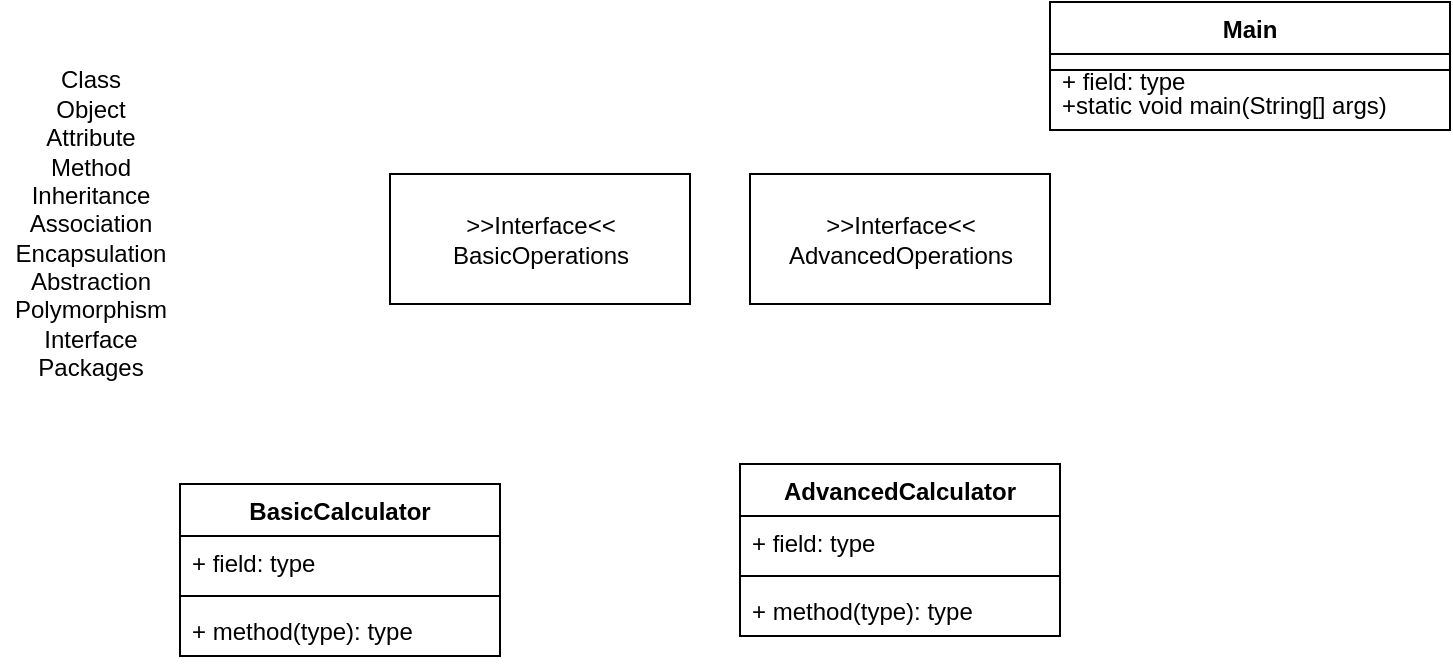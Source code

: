 <mxfile version="14.5.4" type="github">
  <diagram id="C5RBs43oDa-KdzZeNtuy" name="Page-1">
    <mxGraphModel dx="1164" dy="635" grid="1" gridSize="10" guides="1" tooltips="1" connect="1" arrows="1" fold="1" page="1" pageScale="1" pageWidth="827" pageHeight="1169" math="0" shadow="0">
      <root>
        <mxCell id="WIyWlLk6GJQsqaUBKTNV-0" />
        <mxCell id="WIyWlLk6GJQsqaUBKTNV-1" parent="WIyWlLk6GJQsqaUBKTNV-0" />
        <mxCell id="FY832Te5Y5AnzOvyW6PR-1" value="Class&lt;br&gt;Object&lt;br&gt;Attribute&lt;br&gt;Method&lt;br&gt;Inheritance&lt;br&gt;Association&lt;br&gt;Encapsulation&lt;br&gt;Abstraction&lt;br&gt;Polymorphism&lt;br&gt;Interface&lt;br&gt;Packages&lt;br&gt;" style="text;html=1;align=center;verticalAlign=middle;resizable=0;points=[];autosize=1;" vertex="1" parent="WIyWlLk6GJQsqaUBKTNV-1">
          <mxGeometry x="25" y="140" width="90" height="160" as="geometry" />
        </mxCell>
        <mxCell id="FY832Te5Y5AnzOvyW6PR-34" value="&amp;gt;&amp;gt;Interface&amp;lt;&amp;lt;&lt;br&gt;AdvancedOperations&lt;br&gt;" style="html=1;" vertex="1" parent="WIyWlLk6GJQsqaUBKTNV-1">
          <mxGeometry x="400" y="195" width="150" height="65" as="geometry" />
        </mxCell>
        <mxCell id="FY832Te5Y5AnzOvyW6PR-35" value="&amp;gt;&amp;gt;Interface&amp;lt;&amp;lt;&lt;br&gt;BasicOperations&lt;br&gt;" style="html=1;noLabel=0;comic=0;backgroundOutline=0;container=0;" vertex="1" parent="WIyWlLk6GJQsqaUBKTNV-1">
          <mxGeometry x="220" y="195" width="150" height="65" as="geometry" />
        </mxCell>
        <mxCell id="FY832Te5Y5AnzOvyW6PR-38" value="BasicCalculator&#xa;" style="swimlane;fontStyle=1;align=center;verticalAlign=top;childLayout=stackLayout;horizontal=1;startSize=26;horizontalStack=0;resizeParent=1;resizeParentMax=0;resizeLast=0;collapsible=1;marginBottom=0;comic=0;" vertex="1" parent="WIyWlLk6GJQsqaUBKTNV-1">
          <mxGeometry x="115" y="350" width="160" height="86" as="geometry" />
        </mxCell>
        <mxCell id="FY832Te5Y5AnzOvyW6PR-39" value="+ field: type" style="text;strokeColor=none;fillColor=none;align=left;verticalAlign=top;spacingLeft=4;spacingRight=4;overflow=hidden;rotatable=0;points=[[0,0.5],[1,0.5]];portConstraint=eastwest;" vertex="1" parent="FY832Te5Y5AnzOvyW6PR-38">
          <mxGeometry y="26" width="160" height="26" as="geometry" />
        </mxCell>
        <mxCell id="FY832Te5Y5AnzOvyW6PR-40" value="" style="line;strokeWidth=1;fillColor=none;align=left;verticalAlign=middle;spacingTop=-1;spacingLeft=3;spacingRight=3;rotatable=0;labelPosition=right;points=[];portConstraint=eastwest;" vertex="1" parent="FY832Te5Y5AnzOvyW6PR-38">
          <mxGeometry y="52" width="160" height="8" as="geometry" />
        </mxCell>
        <mxCell id="FY832Te5Y5AnzOvyW6PR-41" value="+ method(type): type" style="text;strokeColor=none;fillColor=none;align=left;verticalAlign=top;spacingLeft=4;spacingRight=4;overflow=hidden;rotatable=0;points=[[0,0.5],[1,0.5]];portConstraint=eastwest;" vertex="1" parent="FY832Te5Y5AnzOvyW6PR-38">
          <mxGeometry y="60" width="160" height="26" as="geometry" />
        </mxCell>
        <mxCell id="FY832Te5Y5AnzOvyW6PR-46" value="AdvancedCalculator&#xa;" style="swimlane;fontStyle=1;align=center;verticalAlign=top;childLayout=stackLayout;horizontal=1;startSize=26;horizontalStack=0;resizeParent=1;resizeParentMax=0;resizeLast=0;collapsible=1;marginBottom=0;comic=0;" vertex="1" parent="WIyWlLk6GJQsqaUBKTNV-1">
          <mxGeometry x="395" y="340" width="160" height="86" as="geometry" />
        </mxCell>
        <mxCell id="FY832Te5Y5AnzOvyW6PR-47" value="+ field: type" style="text;strokeColor=none;fillColor=none;align=left;verticalAlign=top;spacingLeft=4;spacingRight=4;overflow=hidden;rotatable=0;points=[[0,0.5],[1,0.5]];portConstraint=eastwest;" vertex="1" parent="FY832Te5Y5AnzOvyW6PR-46">
          <mxGeometry y="26" width="160" height="26" as="geometry" />
        </mxCell>
        <mxCell id="FY832Te5Y5AnzOvyW6PR-48" value="" style="line;strokeWidth=1;fillColor=none;align=left;verticalAlign=middle;spacingTop=-1;spacingLeft=3;spacingRight=3;rotatable=0;labelPosition=right;points=[];portConstraint=eastwest;" vertex="1" parent="FY832Te5Y5AnzOvyW6PR-46">
          <mxGeometry y="52" width="160" height="8" as="geometry" />
        </mxCell>
        <mxCell id="FY832Te5Y5AnzOvyW6PR-49" value="+ method(type): type" style="text;strokeColor=none;fillColor=none;align=left;verticalAlign=top;spacingLeft=4;spacingRight=4;overflow=hidden;rotatable=0;points=[[0,0.5],[1,0.5]];portConstraint=eastwest;" vertex="1" parent="FY832Te5Y5AnzOvyW6PR-46">
          <mxGeometry y="60" width="160" height="26" as="geometry" />
        </mxCell>
        <mxCell id="FY832Te5Y5AnzOvyW6PR-50" value="Main" style="swimlane;fontStyle=1;align=center;verticalAlign=top;childLayout=stackLayout;horizontal=1;startSize=26;horizontalStack=0;resizeParent=1;resizeParentMax=0;resizeLast=0;collapsible=1;marginBottom=0;comic=0;" vertex="1" parent="WIyWlLk6GJQsqaUBKTNV-1">
          <mxGeometry x="550" y="109" width="200" height="64" as="geometry" />
        </mxCell>
        <mxCell id="FY832Te5Y5AnzOvyW6PR-51" value="+ field: type" style="text;strokeColor=none;fillColor=none;align=left;verticalAlign=top;spacingLeft=4;spacingRight=4;overflow=hidden;rotatable=0;points=[[0,0.5],[1,0.5]];portConstraint=eastwest;" vertex="1" parent="FY832Te5Y5AnzOvyW6PR-50">
          <mxGeometry y="26" width="200" height="4" as="geometry" />
        </mxCell>
        <mxCell id="FY832Te5Y5AnzOvyW6PR-52" value="" style="line;strokeWidth=1;fillColor=none;align=left;verticalAlign=middle;spacingTop=-1;spacingLeft=3;spacingRight=3;rotatable=0;labelPosition=right;points=[];portConstraint=eastwest;" vertex="1" parent="FY832Te5Y5AnzOvyW6PR-50">
          <mxGeometry y="30" width="200" height="8" as="geometry" />
        </mxCell>
        <mxCell id="FY832Te5Y5AnzOvyW6PR-53" value="+static void main(String[] args)" style="text;strokeColor=none;fillColor=none;align=left;verticalAlign=top;spacingLeft=4;spacingRight=4;overflow=hidden;rotatable=0;points=[[0,0.5],[1,0.5]];portConstraint=eastwest;" vertex="1" parent="FY832Te5Y5AnzOvyW6PR-50">
          <mxGeometry y="38" width="200" height="26" as="geometry" />
        </mxCell>
      </root>
    </mxGraphModel>
  </diagram>
</mxfile>
